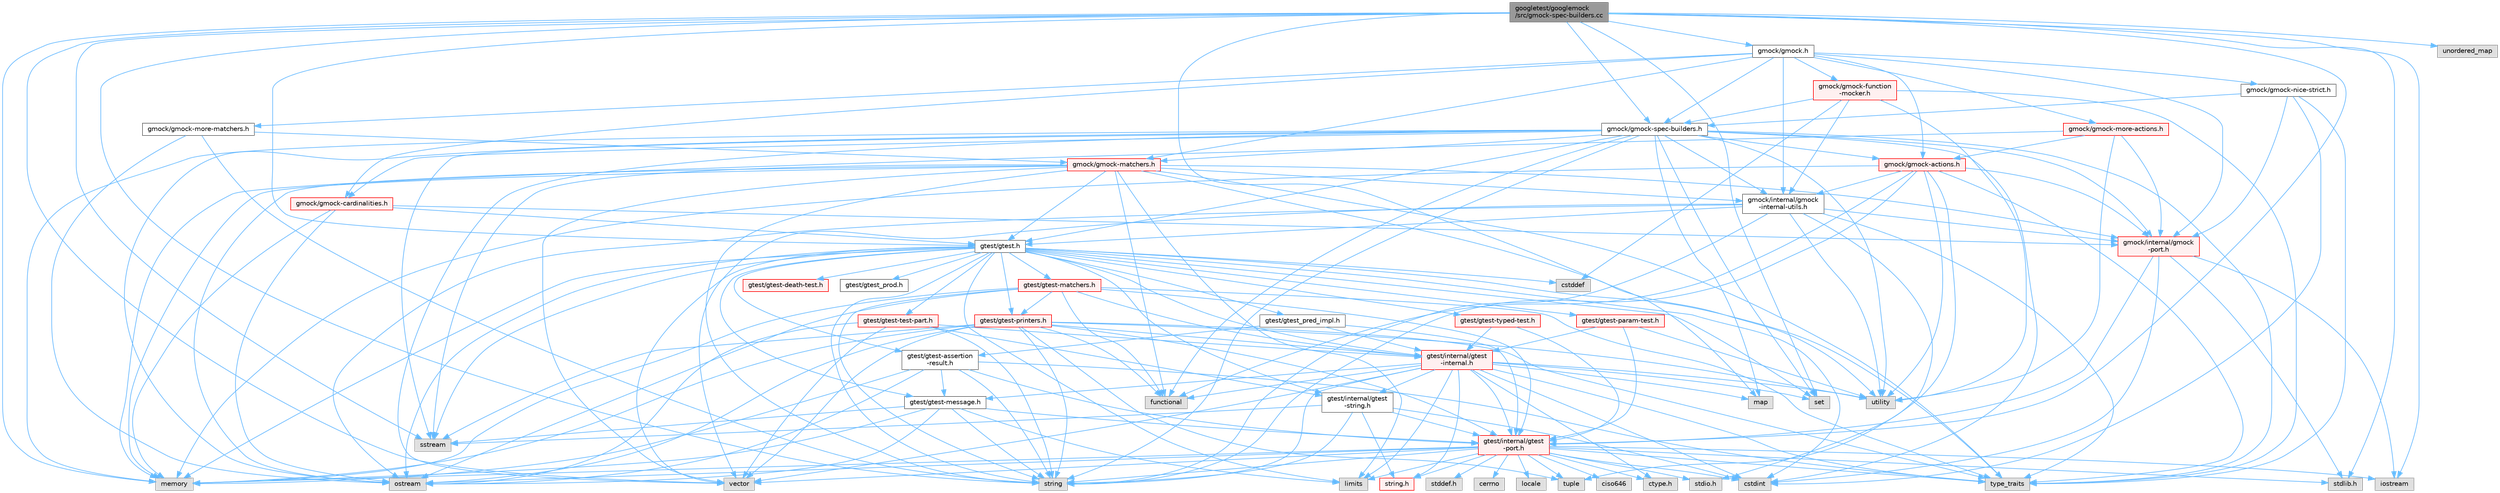 digraph "googletest/googlemock/src/gmock-spec-builders.cc"
{
 // LATEX_PDF_SIZE
  bgcolor="transparent";
  edge [fontname=Helvetica,fontsize=10,labelfontname=Helvetica,labelfontsize=10];
  node [fontname=Helvetica,fontsize=10,shape=box,height=0.2,width=0.4];
  Node1 [id="Node000001",label="googletest/googlemock\l/src/gmock-spec-builders.cc",height=0.2,width=0.4,color="gray40", fillcolor="grey60", style="filled", fontcolor="black",tooltip=" "];
  Node1 -> Node2 [id="edge1_Node000001_Node000002",color="steelblue1",style="solid",tooltip=" "];
  Node2 [id="Node000002",label="gmock/gmock-spec-builders.h",height=0.2,width=0.4,color="grey40", fillcolor="white", style="filled",URL="$gmock-spec-builders_8h.html",tooltip=" "];
  Node2 -> Node3 [id="edge2_Node000002_Node000003",color="steelblue1",style="solid",tooltip=" "];
  Node3 [id="Node000003",label="cstdint",height=0.2,width=0.4,color="grey60", fillcolor="#E0E0E0", style="filled",tooltip=" "];
  Node2 -> Node4 [id="edge3_Node000002_Node000004",color="steelblue1",style="solid",tooltip=" "];
  Node4 [id="Node000004",label="functional",height=0.2,width=0.4,color="grey60", fillcolor="#E0E0E0", style="filled",tooltip=" "];
  Node2 -> Node5 [id="edge4_Node000002_Node000005",color="steelblue1",style="solid",tooltip=" "];
  Node5 [id="Node000005",label="map",height=0.2,width=0.4,color="grey60", fillcolor="#E0E0E0", style="filled",tooltip=" "];
  Node2 -> Node6 [id="edge5_Node000002_Node000006",color="steelblue1",style="solid",tooltip=" "];
  Node6 [id="Node000006",label="memory",height=0.2,width=0.4,color="grey60", fillcolor="#E0E0E0", style="filled",tooltip=" "];
  Node2 -> Node7 [id="edge6_Node000002_Node000007",color="steelblue1",style="solid",tooltip=" "];
  Node7 [id="Node000007",label="ostream",height=0.2,width=0.4,color="grey60", fillcolor="#E0E0E0", style="filled",tooltip=" "];
  Node2 -> Node8 [id="edge7_Node000002_Node000008",color="steelblue1",style="solid",tooltip=" "];
  Node8 [id="Node000008",label="set",height=0.2,width=0.4,color="grey60", fillcolor="#E0E0E0", style="filled",tooltip=" "];
  Node2 -> Node9 [id="edge8_Node000002_Node000009",color="steelblue1",style="solid",tooltip=" "];
  Node9 [id="Node000009",label="sstream",height=0.2,width=0.4,color="grey60", fillcolor="#E0E0E0", style="filled",tooltip=" "];
  Node2 -> Node10 [id="edge9_Node000002_Node000010",color="steelblue1",style="solid",tooltip=" "];
  Node10 [id="Node000010",label="string",height=0.2,width=0.4,color="grey60", fillcolor="#E0E0E0", style="filled",tooltip=" "];
  Node2 -> Node11 [id="edge10_Node000002_Node000011",color="steelblue1",style="solid",tooltip=" "];
  Node11 [id="Node000011",label="type_traits",height=0.2,width=0.4,color="grey60", fillcolor="#E0E0E0", style="filled",tooltip=" "];
  Node2 -> Node12 [id="edge11_Node000002_Node000012",color="steelblue1",style="solid",tooltip=" "];
  Node12 [id="Node000012",label="utility",height=0.2,width=0.4,color="grey60", fillcolor="#E0E0E0", style="filled",tooltip=" "];
  Node2 -> Node13 [id="edge12_Node000002_Node000013",color="steelblue1",style="solid",tooltip=" "];
  Node13 [id="Node000013",label="vector",height=0.2,width=0.4,color="grey60", fillcolor="#E0E0E0", style="filled",tooltip=" "];
  Node2 -> Node14 [id="edge13_Node000002_Node000014",color="steelblue1",style="solid",tooltip=" "];
  Node14 [id="Node000014",label="gmock/gmock-actions.h",height=0.2,width=0.4,color="red", fillcolor="#FFF0F0", style="filled",URL="$gmock-actions_8h.html",tooltip=" "];
  Node14 -> Node4 [id="edge14_Node000014_Node000004",color="steelblue1",style="solid",tooltip=" "];
  Node14 -> Node6 [id="edge15_Node000014_Node000006",color="steelblue1",style="solid",tooltip=" "];
  Node14 -> Node10 [id="edge16_Node000014_Node000010",color="steelblue1",style="solid",tooltip=" "];
  Node14 -> Node18 [id="edge17_Node000014_Node000018",color="steelblue1",style="solid",tooltip=" "];
  Node18 [id="Node000018",label="tuple",height=0.2,width=0.4,color="grey60", fillcolor="#E0E0E0", style="filled",tooltip=" "];
  Node14 -> Node11 [id="edge18_Node000014_Node000011",color="steelblue1",style="solid",tooltip=" "];
  Node14 -> Node12 [id="edge19_Node000014_Node000012",color="steelblue1",style="solid",tooltip=" "];
  Node14 -> Node19 [id="edge20_Node000014_Node000019",color="steelblue1",style="solid",tooltip=" "];
  Node19 [id="Node000019",label="gmock/internal/gmock\l-internal-utils.h",height=0.2,width=0.4,color="grey40", fillcolor="white", style="filled",URL="$gmock-internal-utils_8h.html",tooltip=" "];
  Node19 -> Node20 [id="edge21_Node000019_Node000020",color="steelblue1",style="solid",tooltip=" "];
  Node20 [id="Node000020",label="stdio.h",height=0.2,width=0.4,color="grey60", fillcolor="#E0E0E0", style="filled",tooltip=" "];
  Node19 -> Node7 [id="edge22_Node000019_Node000007",color="steelblue1",style="solid",tooltip=" "];
  Node19 -> Node10 [id="edge23_Node000019_Node000010",color="steelblue1",style="solid",tooltip=" "];
  Node19 -> Node11 [id="edge24_Node000019_Node000011",color="steelblue1",style="solid",tooltip=" "];
  Node19 -> Node12 [id="edge25_Node000019_Node000012",color="steelblue1",style="solid",tooltip=" "];
  Node19 -> Node13 [id="edge26_Node000019_Node000013",color="steelblue1",style="solid",tooltip=" "];
  Node19 -> Node21 [id="edge27_Node000019_Node000021",color="steelblue1",style="solid",tooltip=" "];
  Node21 [id="Node000021",label="gmock/internal/gmock\l-port.h",height=0.2,width=0.4,color="red", fillcolor="#FFF0F0", style="filled",URL="$gmock-port_8h.html",tooltip=" "];
  Node21 -> Node23 [id="edge28_Node000021_Node000023",color="steelblue1",style="solid",tooltip=" "];
  Node23 [id="Node000023",label="stdlib.h",height=0.2,width=0.4,color="grey60", fillcolor="#E0E0E0", style="filled",tooltip=" "];
  Node21 -> Node3 [id="edge29_Node000021_Node000003",color="steelblue1",style="solid",tooltip=" "];
  Node21 -> Node24 [id="edge30_Node000021_Node000024",color="steelblue1",style="solid",tooltip=" "];
  Node24 [id="Node000024",label="iostream",height=0.2,width=0.4,color="grey60", fillcolor="#E0E0E0", style="filled",tooltip=" "];
  Node21 -> Node26 [id="edge31_Node000021_Node000026",color="steelblue1",style="solid",tooltip=" "];
  Node26 [id="Node000026",label="gtest/internal/gtest\l-port.h",height=0.2,width=0.4,color="red", fillcolor="#FFF0F0", style="filled",URL="$gtest-port_8h.html",tooltip=" "];
  Node26 -> Node27 [id="edge32_Node000026_Node000027",color="steelblue1",style="solid",tooltip=" "];
  Node27 [id="Node000027",label="ciso646",height=0.2,width=0.4,color="grey60", fillcolor="#E0E0E0", style="filled",tooltip=" "];
  Node26 -> Node28 [id="edge33_Node000026_Node000028",color="steelblue1",style="solid",tooltip=" "];
  Node28 [id="Node000028",label="ctype.h",height=0.2,width=0.4,color="grey60", fillcolor="#E0E0E0", style="filled",tooltip=" "];
  Node26 -> Node29 [id="edge34_Node000026_Node000029",color="steelblue1",style="solid",tooltip=" "];
  Node29 [id="Node000029",label="stddef.h",height=0.2,width=0.4,color="grey60", fillcolor="#E0E0E0", style="filled",tooltip=" "];
  Node26 -> Node20 [id="edge35_Node000026_Node000020",color="steelblue1",style="solid",tooltip=" "];
  Node26 -> Node23 [id="edge36_Node000026_Node000023",color="steelblue1",style="solid",tooltip=" "];
  Node26 -> Node30 [id="edge37_Node000026_Node000030",color="steelblue1",style="solid",tooltip=" "];
  Node30 [id="Node000030",label="string.h",height=0.2,width=0.4,color="red", fillcolor="#FFF0F0", style="filled",URL="$string_8h.html",tooltip=" "];
  Node26 -> Node40 [id="edge38_Node000026_Node000040",color="steelblue1",style="solid",tooltip=" "];
  Node40 [id="Node000040",label="cerrno",height=0.2,width=0.4,color="grey60", fillcolor="#E0E0E0", style="filled",tooltip=" "];
  Node26 -> Node3 [id="edge39_Node000026_Node000003",color="steelblue1",style="solid",tooltip=" "];
  Node26 -> Node24 [id="edge40_Node000026_Node000024",color="steelblue1",style="solid",tooltip=" "];
  Node26 -> Node35 [id="edge41_Node000026_Node000035",color="steelblue1",style="solid",tooltip=" "];
  Node35 [id="Node000035",label="limits",height=0.2,width=0.4,color="grey60", fillcolor="#E0E0E0", style="filled",tooltip=" "];
  Node26 -> Node41 [id="edge42_Node000026_Node000041",color="steelblue1",style="solid",tooltip=" "];
  Node41 [id="Node000041",label="locale",height=0.2,width=0.4,color="grey60", fillcolor="#E0E0E0", style="filled",tooltip=" "];
  Node26 -> Node6 [id="edge43_Node000026_Node000006",color="steelblue1",style="solid",tooltip=" "];
  Node26 -> Node7 [id="edge44_Node000026_Node000007",color="steelblue1",style="solid",tooltip=" "];
  Node26 -> Node10 [id="edge45_Node000026_Node000010",color="steelblue1",style="solid",tooltip=" "];
  Node26 -> Node18 [id="edge46_Node000026_Node000018",color="steelblue1",style="solid",tooltip=" "];
  Node26 -> Node11 [id="edge47_Node000026_Node000011",color="steelblue1",style="solid",tooltip=" "];
  Node26 -> Node13 [id="edge48_Node000026_Node000013",color="steelblue1",style="solid",tooltip=" "];
  Node19 -> Node50 [id="edge49_Node000019_Node000050",color="steelblue1",style="solid",tooltip=" "];
  Node50 [id="Node000050",label="gtest/gtest.h",height=0.2,width=0.4,color="grey40", fillcolor="white", style="filled",URL="$gtest_8h.html",tooltip=" "];
  Node50 -> Node32 [id="edge50_Node000050_Node000032",color="steelblue1",style="solid",tooltip=" "];
  Node32 [id="Node000032",label="cstddef",height=0.2,width=0.4,color="grey60", fillcolor="#E0E0E0", style="filled",tooltip=" "];
  Node50 -> Node3 [id="edge51_Node000050_Node000003",color="steelblue1",style="solid",tooltip=" "];
  Node50 -> Node35 [id="edge52_Node000050_Node000035",color="steelblue1",style="solid",tooltip=" "];
  Node50 -> Node6 [id="edge53_Node000050_Node000006",color="steelblue1",style="solid",tooltip=" "];
  Node50 -> Node7 [id="edge54_Node000050_Node000007",color="steelblue1",style="solid",tooltip=" "];
  Node50 -> Node8 [id="edge55_Node000050_Node000008",color="steelblue1",style="solid",tooltip=" "];
  Node50 -> Node9 [id="edge56_Node000050_Node000009",color="steelblue1",style="solid",tooltip=" "];
  Node50 -> Node10 [id="edge57_Node000050_Node000010",color="steelblue1",style="solid",tooltip=" "];
  Node50 -> Node11 [id="edge58_Node000050_Node000011",color="steelblue1",style="solid",tooltip=" "];
  Node50 -> Node13 [id="edge59_Node000050_Node000013",color="steelblue1",style="solid",tooltip=" "];
  Node50 -> Node51 [id="edge60_Node000050_Node000051",color="steelblue1",style="solid",tooltip=" "];
  Node51 [id="Node000051",label="gtest/gtest-assertion\l-result.h",height=0.2,width=0.4,color="grey40", fillcolor="white", style="filled",URL="$gtest-assertion-result_8h.html",tooltip=" "];
  Node51 -> Node6 [id="edge61_Node000051_Node000006",color="steelblue1",style="solid",tooltip=" "];
  Node51 -> Node7 [id="edge62_Node000051_Node000007",color="steelblue1",style="solid",tooltip=" "];
  Node51 -> Node10 [id="edge63_Node000051_Node000010",color="steelblue1",style="solid",tooltip=" "];
  Node51 -> Node11 [id="edge64_Node000051_Node000011",color="steelblue1",style="solid",tooltip=" "];
  Node51 -> Node52 [id="edge65_Node000051_Node000052",color="steelblue1",style="solid",tooltip=" "];
  Node52 [id="Node000052",label="gtest/gtest-message.h",height=0.2,width=0.4,color="grey40", fillcolor="white", style="filled",URL="$gtest-message_8h.html",tooltip=" "];
  Node52 -> Node35 [id="edge66_Node000052_Node000035",color="steelblue1",style="solid",tooltip=" "];
  Node52 -> Node6 [id="edge67_Node000052_Node000006",color="steelblue1",style="solid",tooltip=" "];
  Node52 -> Node7 [id="edge68_Node000052_Node000007",color="steelblue1",style="solid",tooltip=" "];
  Node52 -> Node9 [id="edge69_Node000052_Node000009",color="steelblue1",style="solid",tooltip=" "];
  Node52 -> Node10 [id="edge70_Node000052_Node000010",color="steelblue1",style="solid",tooltip=" "];
  Node52 -> Node26 [id="edge71_Node000052_Node000026",color="steelblue1",style="solid",tooltip=" "];
  Node51 -> Node26 [id="edge72_Node000051_Node000026",color="steelblue1",style="solid",tooltip=" "];
  Node50 -> Node53 [id="edge73_Node000050_Node000053",color="steelblue1",style="solid",tooltip=" "];
  Node53 [id="Node000053",label="gtest/gtest-death-test.h",height=0.2,width=0.4,color="red", fillcolor="#FFF0F0", style="filled",URL="$gtest-death-test_8h.html",tooltip=" "];
  Node50 -> Node55 [id="edge74_Node000050_Node000055",color="steelblue1",style="solid",tooltip=" "];
  Node55 [id="Node000055",label="gtest/gtest-matchers.h",height=0.2,width=0.4,color="red", fillcolor="#FFF0F0", style="filled",URL="$gtest-matchers_8h.html",tooltip=" "];
  Node55 -> Node4 [id="edge75_Node000055_Node000004",color="steelblue1",style="solid",tooltip=" "];
  Node55 -> Node6 [id="edge76_Node000055_Node000006",color="steelblue1",style="solid",tooltip=" "];
  Node55 -> Node7 [id="edge77_Node000055_Node000007",color="steelblue1",style="solid",tooltip=" "];
  Node55 -> Node10 [id="edge78_Node000055_Node000010",color="steelblue1",style="solid",tooltip=" "];
  Node55 -> Node11 [id="edge79_Node000055_Node000011",color="steelblue1",style="solid",tooltip=" "];
  Node55 -> Node57 [id="edge80_Node000055_Node000057",color="steelblue1",style="solid",tooltip=" "];
  Node57 [id="Node000057",label="gtest/gtest-printers.h",height=0.2,width=0.4,color="red", fillcolor="#FFF0F0", style="filled",URL="$gtest-printers_8h.html",tooltip=" "];
  Node57 -> Node4 [id="edge81_Node000057_Node000004",color="steelblue1",style="solid",tooltip=" "];
  Node57 -> Node6 [id="edge82_Node000057_Node000006",color="steelblue1",style="solid",tooltip=" "];
  Node57 -> Node7 [id="edge83_Node000057_Node000007",color="steelblue1",style="solid",tooltip=" "];
  Node57 -> Node9 [id="edge84_Node000057_Node000009",color="steelblue1",style="solid",tooltip=" "];
  Node57 -> Node10 [id="edge85_Node000057_Node000010",color="steelblue1",style="solid",tooltip=" "];
  Node57 -> Node18 [id="edge86_Node000057_Node000018",color="steelblue1",style="solid",tooltip=" "];
  Node57 -> Node11 [id="edge87_Node000057_Node000011",color="steelblue1",style="solid",tooltip=" "];
  Node57 -> Node12 [id="edge88_Node000057_Node000012",color="steelblue1",style="solid",tooltip=" "];
  Node57 -> Node13 [id="edge89_Node000057_Node000013",color="steelblue1",style="solid",tooltip=" "];
  Node57 -> Node58 [id="edge90_Node000057_Node000058",color="steelblue1",style="solid",tooltip=" "];
  Node58 [id="Node000058",label="gtest/internal/gtest\l-internal.h",height=0.2,width=0.4,color="red", fillcolor="#FFF0F0", style="filled",URL="$gtest-internal_8h.html",tooltip=" "];
  Node58 -> Node26 [id="edge91_Node000058_Node000026",color="steelblue1",style="solid",tooltip=" "];
  Node58 -> Node28 [id="edge92_Node000058_Node000028",color="steelblue1",style="solid",tooltip=" "];
  Node58 -> Node30 [id="edge93_Node000058_Node000030",color="steelblue1",style="solid",tooltip=" "];
  Node58 -> Node3 [id="edge94_Node000058_Node000003",color="steelblue1",style="solid",tooltip=" "];
  Node58 -> Node4 [id="edge95_Node000058_Node000004",color="steelblue1",style="solid",tooltip=" "];
  Node58 -> Node35 [id="edge96_Node000058_Node000035",color="steelblue1",style="solid",tooltip=" "];
  Node58 -> Node5 [id="edge97_Node000058_Node000005",color="steelblue1",style="solid",tooltip=" "];
  Node58 -> Node8 [id="edge98_Node000058_Node000008",color="steelblue1",style="solid",tooltip=" "];
  Node58 -> Node10 [id="edge99_Node000058_Node000010",color="steelblue1",style="solid",tooltip=" "];
  Node58 -> Node11 [id="edge100_Node000058_Node000011",color="steelblue1",style="solid",tooltip=" "];
  Node58 -> Node12 [id="edge101_Node000058_Node000012",color="steelblue1",style="solid",tooltip=" "];
  Node58 -> Node13 [id="edge102_Node000058_Node000013",color="steelblue1",style="solid",tooltip=" "];
  Node58 -> Node52 [id="edge103_Node000058_Node000052",color="steelblue1",style="solid",tooltip=" "];
  Node58 -> Node61 [id="edge104_Node000058_Node000061",color="steelblue1",style="solid",tooltip=" "];
  Node61 [id="Node000061",label="gtest/internal/gtest\l-string.h",height=0.2,width=0.4,color="grey40", fillcolor="white", style="filled",URL="$gtest-string_8h.html",tooltip=" "];
  Node61 -> Node30 [id="edge105_Node000061_Node000030",color="steelblue1",style="solid",tooltip=" "];
  Node61 -> Node3 [id="edge106_Node000061_Node000003",color="steelblue1",style="solid",tooltip=" "];
  Node61 -> Node9 [id="edge107_Node000061_Node000009",color="steelblue1",style="solid",tooltip=" "];
  Node61 -> Node10 [id="edge108_Node000061_Node000010",color="steelblue1",style="solid",tooltip=" "];
  Node61 -> Node26 [id="edge109_Node000061_Node000026",color="steelblue1",style="solid",tooltip=" "];
  Node57 -> Node26 [id="edge110_Node000057_Node000026",color="steelblue1",style="solid",tooltip=" "];
  Node55 -> Node58 [id="edge111_Node000055_Node000058",color="steelblue1",style="solid",tooltip=" "];
  Node55 -> Node26 [id="edge112_Node000055_Node000026",color="steelblue1",style="solid",tooltip=" "];
  Node50 -> Node52 [id="edge113_Node000050_Node000052",color="steelblue1",style="solid",tooltip=" "];
  Node50 -> Node64 [id="edge114_Node000050_Node000064",color="steelblue1",style="solid",tooltip=" "];
  Node64 [id="Node000064",label="gtest/gtest-param-test.h",height=0.2,width=0.4,color="red", fillcolor="#FFF0F0", style="filled",URL="$gtest-param-test_8h.html",tooltip=" "];
  Node64 -> Node12 [id="edge115_Node000064_Node000012",color="steelblue1",style="solid",tooltip=" "];
  Node64 -> Node58 [id="edge116_Node000064_Node000058",color="steelblue1",style="solid",tooltip=" "];
  Node64 -> Node26 [id="edge117_Node000064_Node000026",color="steelblue1",style="solid",tooltip=" "];
  Node50 -> Node57 [id="edge118_Node000050_Node000057",color="steelblue1",style="solid",tooltip=" "];
  Node50 -> Node68 [id="edge119_Node000050_Node000068",color="steelblue1",style="solid",tooltip=" "];
  Node68 [id="Node000068",label="gtest/gtest-test-part.h",height=0.2,width=0.4,color="red", fillcolor="#FFF0F0", style="filled",URL="$gtest-test-part_8h.html",tooltip=" "];
  Node68 -> Node7 [id="edge120_Node000068_Node000007",color="steelblue1",style="solid",tooltip=" "];
  Node68 -> Node10 [id="edge121_Node000068_Node000010",color="steelblue1",style="solid",tooltip=" "];
  Node68 -> Node13 [id="edge122_Node000068_Node000013",color="steelblue1",style="solid",tooltip=" "];
  Node68 -> Node58 [id="edge123_Node000068_Node000058",color="steelblue1",style="solid",tooltip=" "];
  Node68 -> Node61 [id="edge124_Node000068_Node000061",color="steelblue1",style="solid",tooltip=" "];
  Node50 -> Node70 [id="edge125_Node000050_Node000070",color="steelblue1",style="solid",tooltip=" "];
  Node70 [id="Node000070",label="gtest/gtest-typed-test.h",height=0.2,width=0.4,color="red", fillcolor="#FFF0F0", style="filled",URL="$gtest-typed-test_8h.html",tooltip=" "];
  Node70 -> Node58 [id="edge126_Node000070_Node000058",color="steelblue1",style="solid",tooltip=" "];
  Node70 -> Node26 [id="edge127_Node000070_Node000026",color="steelblue1",style="solid",tooltip=" "];
  Node50 -> Node71 [id="edge128_Node000050_Node000071",color="steelblue1",style="solid",tooltip=" "];
  Node71 [id="Node000071",label="gtest/gtest_pred_impl.h",height=0.2,width=0.4,color="grey40", fillcolor="white", style="filled",URL="$gtest__pred__impl_8h.html",tooltip=" "];
  Node71 -> Node51 [id="edge129_Node000071_Node000051",color="steelblue1",style="solid",tooltip=" "];
  Node71 -> Node58 [id="edge130_Node000071_Node000058",color="steelblue1",style="solid",tooltip=" "];
  Node71 -> Node26 [id="edge131_Node000071_Node000026",color="steelblue1",style="solid",tooltip=" "];
  Node50 -> Node72 [id="edge132_Node000050_Node000072",color="steelblue1",style="solid",tooltip=" "];
  Node72 [id="Node000072",label="gtest/gtest_prod.h",height=0.2,width=0.4,color="grey40", fillcolor="white", style="filled",URL="$gtest__prod_8h.html",tooltip=" "];
  Node50 -> Node58 [id="edge133_Node000050_Node000058",color="steelblue1",style="solid",tooltip=" "];
  Node50 -> Node61 [id="edge134_Node000050_Node000061",color="steelblue1",style="solid",tooltip=" "];
  Node14 -> Node21 [id="edge135_Node000014_Node000021",color="steelblue1",style="solid",tooltip=" "];
  Node2 -> Node74 [id="edge136_Node000002_Node000074",color="steelblue1",style="solid",tooltip=" "];
  Node74 [id="Node000074",label="gmock/gmock-cardinalities.h",height=0.2,width=0.4,color="red", fillcolor="#FFF0F0", style="filled",URL="$gmock-cardinalities_8h.html",tooltip=" "];
  Node74 -> Node6 [id="edge137_Node000074_Node000006",color="steelblue1",style="solid",tooltip=" "];
  Node74 -> Node7 [id="edge138_Node000074_Node000007",color="steelblue1",style="solid",tooltip=" "];
  Node74 -> Node21 [id="edge139_Node000074_Node000021",color="steelblue1",style="solid",tooltip=" "];
  Node74 -> Node50 [id="edge140_Node000074_Node000050",color="steelblue1",style="solid",tooltip=" "];
  Node2 -> Node76 [id="edge141_Node000002_Node000076",color="steelblue1",style="solid",tooltip=" "];
  Node76 [id="Node000076",label="gmock/gmock-matchers.h",height=0.2,width=0.4,color="red", fillcolor="#FFF0F0", style="filled",URL="$gmock-matchers_8h.html",tooltip=" "];
  Node76 -> Node4 [id="edge142_Node000076_Node000004",color="steelblue1",style="solid",tooltip=" "];
  Node76 -> Node35 [id="edge143_Node000076_Node000035",color="steelblue1",style="solid",tooltip=" "];
  Node76 -> Node6 [id="edge144_Node000076_Node000006",color="steelblue1",style="solid",tooltip=" "];
  Node76 -> Node7 [id="edge145_Node000076_Node000007",color="steelblue1",style="solid",tooltip=" "];
  Node76 -> Node9 [id="edge146_Node000076_Node000009",color="steelblue1",style="solid",tooltip=" "];
  Node76 -> Node10 [id="edge147_Node000076_Node000010",color="steelblue1",style="solid",tooltip=" "];
  Node76 -> Node11 [id="edge148_Node000076_Node000011",color="steelblue1",style="solid",tooltip=" "];
  Node76 -> Node12 [id="edge149_Node000076_Node000012",color="steelblue1",style="solid",tooltip=" "];
  Node76 -> Node13 [id="edge150_Node000076_Node000013",color="steelblue1",style="solid",tooltip=" "];
  Node76 -> Node19 [id="edge151_Node000076_Node000019",color="steelblue1",style="solid",tooltip=" "];
  Node76 -> Node21 [id="edge152_Node000076_Node000021",color="steelblue1",style="solid",tooltip=" "];
  Node76 -> Node50 [id="edge153_Node000076_Node000050",color="steelblue1",style="solid",tooltip=" "];
  Node2 -> Node19 [id="edge154_Node000002_Node000019",color="steelblue1",style="solid",tooltip=" "];
  Node2 -> Node21 [id="edge155_Node000002_Node000021",color="steelblue1",style="solid",tooltip=" "];
  Node2 -> Node50 [id="edge156_Node000002_Node000050",color="steelblue1",style="solid",tooltip=" "];
  Node1 -> Node23 [id="edge157_Node000001_Node000023",color="steelblue1",style="solid",tooltip=" "];
  Node1 -> Node24 [id="edge158_Node000001_Node000024",color="steelblue1",style="solid",tooltip=" "];
  Node1 -> Node5 [id="edge159_Node000001_Node000005",color="steelblue1",style="solid",tooltip=" "];
  Node1 -> Node6 [id="edge160_Node000001_Node000006",color="steelblue1",style="solid",tooltip=" "];
  Node1 -> Node8 [id="edge161_Node000001_Node000008",color="steelblue1",style="solid",tooltip=" "];
  Node1 -> Node9 [id="edge162_Node000001_Node000009",color="steelblue1",style="solid",tooltip=" "];
  Node1 -> Node10 [id="edge163_Node000001_Node000010",color="steelblue1",style="solid",tooltip=" "];
  Node1 -> Node67 [id="edge164_Node000001_Node000067",color="steelblue1",style="solid",tooltip=" "];
  Node67 [id="Node000067",label="unordered_map",height=0.2,width=0.4,color="grey60", fillcolor="#E0E0E0", style="filled",tooltip=" "];
  Node1 -> Node13 [id="edge165_Node000001_Node000013",color="steelblue1",style="solid",tooltip=" "];
  Node1 -> Node81 [id="edge166_Node000001_Node000081",color="steelblue1",style="solid",tooltip=" "];
  Node81 [id="Node000081",label="gmock/gmock.h",height=0.2,width=0.4,color="grey40", fillcolor="white", style="filled",URL="$gmock_8h.html",tooltip=" "];
  Node81 -> Node14 [id="edge167_Node000081_Node000014",color="steelblue1",style="solid",tooltip=" "];
  Node81 -> Node74 [id="edge168_Node000081_Node000074",color="steelblue1",style="solid",tooltip=" "];
  Node81 -> Node82 [id="edge169_Node000081_Node000082",color="steelblue1",style="solid",tooltip=" "];
  Node82 [id="Node000082",label="gmock/gmock-function\l-mocker.h",height=0.2,width=0.4,color="red", fillcolor="#FFF0F0", style="filled",URL="$gmock-function-mocker_8h.html",tooltip=" "];
  Node82 -> Node32 [id="edge170_Node000082_Node000032",color="steelblue1",style="solid",tooltip=" "];
  Node82 -> Node11 [id="edge171_Node000082_Node000011",color="steelblue1",style="solid",tooltip=" "];
  Node82 -> Node12 [id="edge172_Node000082_Node000012",color="steelblue1",style="solid",tooltip=" "];
  Node82 -> Node2 [id="edge173_Node000082_Node000002",color="steelblue1",style="solid",tooltip=" "];
  Node82 -> Node19 [id="edge174_Node000082_Node000019",color="steelblue1",style="solid",tooltip=" "];
  Node81 -> Node76 [id="edge175_Node000081_Node000076",color="steelblue1",style="solid",tooltip=" "];
  Node81 -> Node83 [id="edge176_Node000081_Node000083",color="steelblue1",style="solid",tooltip=" "];
  Node83 [id="Node000083",label="gmock/gmock-more-actions.h",height=0.2,width=0.4,color="red", fillcolor="#FFF0F0", style="filled",URL="$gmock-more-actions_8h.html",tooltip=" "];
  Node83 -> Node6 [id="edge177_Node000083_Node000006",color="steelblue1",style="solid",tooltip=" "];
  Node83 -> Node12 [id="edge178_Node000083_Node000012",color="steelblue1",style="solid",tooltip=" "];
  Node83 -> Node14 [id="edge179_Node000083_Node000014",color="steelblue1",style="solid",tooltip=" "];
  Node83 -> Node21 [id="edge180_Node000083_Node000021",color="steelblue1",style="solid",tooltip=" "];
  Node81 -> Node85 [id="edge181_Node000081_Node000085",color="steelblue1",style="solid",tooltip=" "];
  Node85 [id="Node000085",label="gmock/gmock-more-matchers.h",height=0.2,width=0.4,color="grey40", fillcolor="white", style="filled",URL="$gmock-more-matchers_8h.html",tooltip=" "];
  Node85 -> Node7 [id="edge182_Node000085_Node000007",color="steelblue1",style="solid",tooltip=" "];
  Node85 -> Node10 [id="edge183_Node000085_Node000010",color="steelblue1",style="solid",tooltip=" "];
  Node85 -> Node76 [id="edge184_Node000085_Node000076",color="steelblue1",style="solid",tooltip=" "];
  Node81 -> Node86 [id="edge185_Node000081_Node000086",color="steelblue1",style="solid",tooltip=" "];
  Node86 [id="Node000086",label="gmock/gmock-nice-strict.h",height=0.2,width=0.4,color="grey40", fillcolor="white", style="filled",URL="$gmock-nice-strict_8h.html",tooltip=" "];
  Node86 -> Node3 [id="edge186_Node000086_Node000003",color="steelblue1",style="solid",tooltip=" "];
  Node86 -> Node11 [id="edge187_Node000086_Node000011",color="steelblue1",style="solid",tooltip=" "];
  Node86 -> Node2 [id="edge188_Node000086_Node000002",color="steelblue1",style="solid",tooltip=" "];
  Node86 -> Node21 [id="edge189_Node000086_Node000021",color="steelblue1",style="solid",tooltip=" "];
  Node81 -> Node2 [id="edge190_Node000081_Node000002",color="steelblue1",style="solid",tooltip=" "];
  Node81 -> Node19 [id="edge191_Node000081_Node000019",color="steelblue1",style="solid",tooltip=" "];
  Node81 -> Node21 [id="edge192_Node000081_Node000021",color="steelblue1",style="solid",tooltip=" "];
  Node1 -> Node50 [id="edge193_Node000001_Node000050",color="steelblue1",style="solid",tooltip=" "];
  Node1 -> Node26 [id="edge194_Node000001_Node000026",color="steelblue1",style="solid",tooltip=" "];
}
